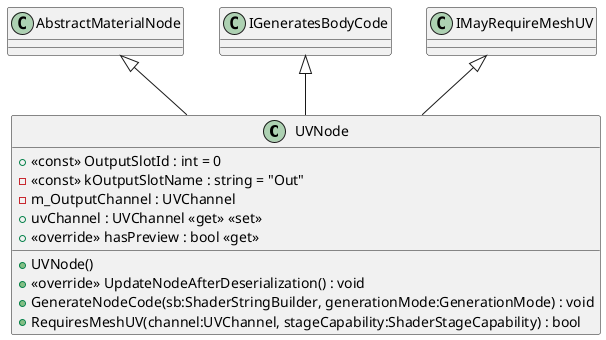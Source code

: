 @startuml
class UVNode {
    + <<const>> OutputSlotId : int = 0
    - <<const>> kOutputSlotName : string = "Out"
    - m_OutputChannel : UVChannel
    + uvChannel : UVChannel <<get>> <<set>>
    + <<override>> hasPreview : bool <<get>>
    + UVNode()
    + <<override>> UpdateNodeAfterDeserialization() : void
    + GenerateNodeCode(sb:ShaderStringBuilder, generationMode:GenerationMode) : void
    + RequiresMeshUV(channel:UVChannel, stageCapability:ShaderStageCapability) : bool
}
AbstractMaterialNode <|-- UVNode
IGeneratesBodyCode <|-- UVNode
IMayRequireMeshUV <|-- UVNode
@enduml

